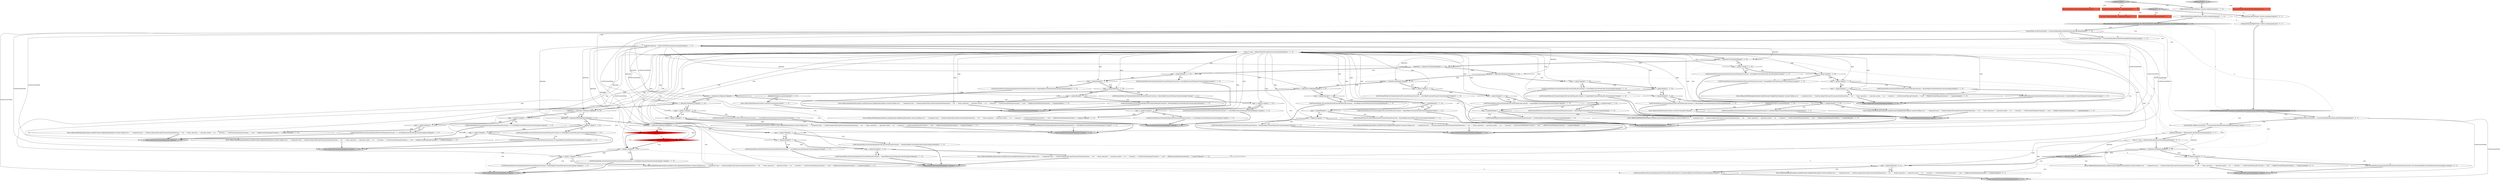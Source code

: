 digraph {
113 [style = filled, label = "BinaryMathNode irBinaryMathNode@@@2@@@['0', '1', '0']", fillcolor = tomato, shape = box image = "AAA0AAABBB2BBB"];
54 [style = filled, label = "type == @@@135@@@['1', '1', '0']", fillcolor = white, shape = diamond image = "AAA0AAABBB1BBB"];
46 [style = filled, label = "irLeftConstantNode.setConstant((int)irLeftConstantNode.getConstant() % (int)irRightConstantNode.getConstant())@@@54@@@['1', '1', '0']", fillcolor = white, shape = ellipse image = "AAA0AAABBB1BBB"];
95 [style = filled, label = "irLeftConstantNode.setConstant((long)irLeftConstantNode.getConstant() >> (int)irRightConstantNode.getConstant())@@@127@@@['1', '1', '0']", fillcolor = white, shape = ellipse image = "AAA0AAABBB1BBB"];
48 [style = filled, label = "scope.accept(irLeftConstantNode)@@@183@@@['1', '1', '0']", fillcolor = lightgray, shape = ellipse image = "AAA0AAABBB1BBB"];
49 [style = filled, label = "irBinaryMathNode.getLeftNode().visit(this,null)@@@3@@@['1', '1', '0']", fillcolor = white, shape = ellipse image = "AAA0AAABBB1BBB"];
135 [style = filled, label = "Consumer<ExpressionNode> scope@@@2@@@['0', '0', '1']", fillcolor = tomato, shape = box image = "AAA0AAABBB3BBB"];
18 [style = filled, label = "irLeftConstantNode.setConstant((long)irLeftConstantNode.getConstant() ^ (long)irRightConstantNode.getConstant())@@@166@@@['1', '1', '0']", fillcolor = white, shape = ellipse image = "AAA0AAABBB1BBB"];
59 [style = filled, label = "type == @@@165@@@['1', '1', '0']", fillcolor = white, shape = diamond image = "AAA0AAABBB1BBB"];
131 [style = filled, label = "throw irBooleanNode.getLocation().createError(new IllegalStateException(\"constant folding error: \" + \"unexpected type (\" + PainlessLookupUtility.typeToCanonicalTypeName(type) + \"( for \" + \"boolean operation (\" + operation.symbol + \"( on \" + \"constants (\" + irLeftConstantNode.getConstant() + \"( and (\" + irRightConstantNode.getConstant() + \"(\"))@@@24@@@['0', '0', '1']", fillcolor = white, shape = ellipse image = "AAA0AAABBB3BBB"];
114 [style = filled, label = "visitBinaryMath['0', '1', '0']", fillcolor = lightgray, shape = diamond image = "AAA0AAABBB2BBB"];
98 [style = filled, label = "scope.accept(irLeftConstantNode)@@@90@@@['1', '1', '0']", fillcolor = lightgray, shape = ellipse image = "AAA0AAABBB1BBB"];
70 [style = filled, label = "irLeftConstantNode.setConstant((long)irLeftConstantNode.getConstant() % (long)irRightConstantNode.getConstant())@@@57@@@['1', '1', '0']", fillcolor = white, shape = ellipse image = "AAA0AAABBB1BBB"];
110 [style = filled, label = "irLeftConstantNode.setConstant((long)irLeftConstantNode.getConstant() - (long)irRightConstantNode.getConstant())@@@97@@@['1', '1', '0']", fillcolor = white, shape = ellipse image = "AAA0AAABBB1BBB"];
65 [style = filled, label = "irLeftConstantNode.setConstant((double)irLeftConstantNode.getConstant() % (double)irRightConstantNode.getConstant())@@@63@@@['1', '1', '0']", fillcolor = white, shape = ellipse image = "AAA0AAABBB1BBB"];
128 [style = filled, label = "operation == Operation.OR@@@19@@@['0', '0', '1']", fillcolor = lightgray, shape = diamond image = "AAA0AAABBB3BBB"];
122 [style = filled, label = "Operation operation = irBooleanNode.getOperation()@@@8@@@['0', '0', '1']", fillcolor = white, shape = ellipse image = "AAA0AAABBB3BBB"];
125 [style = filled, label = "irBooleanNode.getRightNode().visit(this,null)@@@4@@@['0', '0', '1']", fillcolor = white, shape = ellipse image = "AAA0AAABBB3BBB"];
41 [style = filled, label = "type == @@@177@@@['1', '1', '0']", fillcolor = white, shape = diamond image = "AAA0AAABBB1BBB"];
14 [style = filled, label = "throw irBinaryMathNode.getLocation().createError(new IllegalStateException(\"constant folding error: \" + \"unexpected type (\" + PainlessLookupUtility.typeToCanonicalTypeName(type) + \"( for \" + \"binary operation (\" + operation.symbol + \"( on \" + \"constants (\" + irLeftConstantNode.getConstant() + \"( and (\" + irRightConstantNode.getConstant() + \"(\"))@@@181@@@['1', '1', '0']", fillcolor = white, shape = ellipse image = "AAA0AAABBB1BBB"];
32 [style = filled, label = "type == @@@36@@@['1', '1', '0']", fillcolor = white, shape = diamond image = "AAA0AAABBB1BBB"];
35 [style = filled, label = "type == @@@147@@@['1', '1', '0']", fillcolor = white, shape = diamond image = "AAA0AAABBB1BBB"];
129 [style = filled, label = "irLeftConstantNode.setConstant((boolean)irLeftConstantNode.getConstant() || (boolean)irRightConstantNode.getConstant())@@@21@@@['0', '0', '1']", fillcolor = white, shape = ellipse image = "AAA0AAABBB3BBB"];
90 [style = filled, label = "type == @@@84@@@['1', '1', '0']", fillcolor = white, shape = diamond image = "AAA0AAABBB1BBB"];
93 [style = filled, label = "ConstantNode irRightConstantNode = (ConstantNode)irBinaryMathNode.getRightNode()@@@7@@@['1', '1', '0']", fillcolor = white, shape = ellipse image = "AAA0AAABBB1BBB"];
7 [style = filled, label = "ArithmeticException ae@@@46@@@['1', '1', '0']", fillcolor = white, shape = diamond image = "AAA0AAABBB1BBB"];
39 [style = filled, label = "operation == Operation.REM@@@51@@@['1', '1', '0']", fillcolor = white, shape = diamond image = "AAA0AAABBB1BBB"];
67 [style = filled, label = "type == @@@56@@@['1', '1', '0']", fillcolor = white, shape = diamond image = "AAA0AAABBB1BBB"];
77 [style = filled, label = "ArithmeticException ae@@@69@@@['1', '1', '0']", fillcolor = white, shape = diamond image = "AAA0AAABBB1BBB"];
82 [style = filled, label = "irLeftConstantNode.setConstant((float)irLeftConstantNode.getConstant() / (float)irRightConstantNode.getConstant())@@@37@@@['1', '1', '0']", fillcolor = white, shape = ellipse image = "AAA0AAABBB1BBB"];
30 [style = filled, label = "throw irBinaryMathNode.getLocation().createError(new IllegalStateException(\"constant folding error: \" + \"unexpected type (\" + PainlessLookupUtility.typeToCanonicalTypeName(type) + \"( for \" + \"binary operation (\" + operation.symbol + \"( on \" + \"constants (\" + irLeftConstantNode.getConstant() + \"( and (\" + irRightConstantNode.getConstant() + \"(\"))@@@154@@@['1', '1', '0']", fillcolor = white, shape = ellipse image = "AAA0AAABBB1BBB"];
53 [style = filled, label = "type == @@@93@@@['1', '1', '0']", fillcolor = white, shape = diamond image = "AAA0AAABBB1BBB"];
33 [style = filled, label = "type == @@@96@@@['1', '1', '0']", fillcolor = white, shape = diamond image = "AAA0AAABBB1BBB"];
101 [style = filled, label = "throw irBinaryMathNode.getLocation().createError(new IllegalStateException(\"constant folding error: \" + \"unexpected type (\" + PainlessLookupUtility.typeToCanonicalTypeName(type) + \"( for \" + \"binary operation (\" + operation.symbol + \"( on \" + \"constants (\" + irLeftConstantNode.getConstant() + \"( and (\" + irRightConstantNode.getConstant() + \"(\"))@@@118@@@['1', '1', '0']", fillcolor = white, shape = ellipse image = "AAA0AAABBB1BBB"];
42 [style = filled, label = "operation == Operation.XOR@@@158@@@['1', '1', '0']", fillcolor = white, shape = diamond image = "AAA0AAABBB1BBB"];
121 [style = filled, label = "type == @@@20@@@['0', '0', '1']", fillcolor = white, shape = diamond image = "AAA0AAABBB3BBB"];
51 [style = filled, label = "type == @@@114@@@['1', '1', '0']", fillcolor = white, shape = diamond image = "AAA0AAABBB1BBB"];
124 [style = filled, label = "scope.accept(irLeftConstantNode)@@@26@@@['0', '0', '1']", fillcolor = lightgray, shape = ellipse image = "AAA0AAABBB3BBB"];
115 [style = filled, label = "operation == Operation.BWOR@@@173@@@['0', '1', '0']", fillcolor = red, shape = diamond image = "AAA1AAABBB2BBB"];
83 [style = filled, label = "type == @@@53@@@['1', '1', '0']", fillcolor = white, shape = diamond image = "AAA0AAABBB1BBB"];
117 [style = filled, label = "irLeftConstantNode.setConstant((boolean)irLeftConstantNode.getConstant() && (boolean)irRightConstantNode.getConstant())@@@12@@@['0', '0', '1']", fillcolor = white, shape = ellipse image = "AAA0AAABBB3BBB"];
60 [style = filled, label = "operation == Operation.RSH@@@122@@@['1', '1', '0']", fillcolor = white, shape = diamond image = "AAA0AAABBB1BBB"];
58 [style = filled, label = "irLeftConstantNode.setConstant((double)irLeftConstantNode.getConstant() * (double)irRightConstantNode.getConstant())@@@21@@@['1', '1', '0']", fillcolor = white, shape = ellipse image = "AAA0AAABBB1BBB"];
74 [style = filled, label = "throw irBinaryMathNode.getLocation().createError(new IllegalStateException(\"constant folding error: \" + \"unexpected type (\" + PainlessLookupUtility.typeToCanonicalTypeName(type) + \"( for \" + \"binary operation (\" + operation.symbol + \"( on \" + \"constants (\" + irLeftConstantNode.getConstant() + \"( and (\" + irRightConstantNode.getConstant() + \"(\"))@@@66@@@['1', '1', '0']", fillcolor = white, shape = ellipse image = "AAA0AAABBB1BBB"];
99 [style = filled, label = "irLeftConstantNode.setConstant((int)irLeftConstantNode.getConstant() >>> (int)irRightConstantNode.getConstant())@@@136@@@['1', '1', '0']", fillcolor = white, shape = ellipse image = "AAA0AAABBB1BBB"];
10 [style = filled, label = "type == @@@111@@@['1', '1', '0']", fillcolor = white, shape = diamond image = "AAA0AAABBB1BBB"];
118 [style = filled, label = "scope.accept(irLeftConstantNode)@@@17@@@['0', '0', '1']", fillcolor = lightgray, shape = ellipse image = "AAA0AAABBB3BBB"];
62 [style = filled, label = "irLeftConstantNode.setConstant((long)irLeftConstantNode.getConstant() >>> (int)irRightConstantNode.getConstant())@@@139@@@['1', '1', '0']", fillcolor = white, shape = ellipse image = "AAA0AAABBB1BBB"];
23 [style = filled, label = "type == @@@123@@@['1', '1', '0']", fillcolor = white, shape = diamond image = "AAA0AAABBB1BBB"];
5 [style = filled, label = "type == @@@17@@@['1', '1', '0']", fillcolor = white, shape = diamond image = "AAA0AAABBB1BBB"];
112 [style = filled, label = "irLeftConstantNode.setConstant((float)irLeftConstantNode.getConstant() + (float)irRightConstantNode.getConstant())@@@82@@@['1', '1', '0']", fillcolor = white, shape = ellipse image = "AAA0AAABBB1BBB"];
89 [style = filled, label = "irBinaryMathNode.getRightNode().visit(this,null)@@@4@@@['1', '1', '0']", fillcolor = white, shape = ellipse image = "AAA0AAABBB1BBB"];
15 [style = filled, label = "scope.accept(irLeftConstantNode)@@@108@@@['1', '1', '0']", fillcolor = lightgray, shape = ellipse image = "AAA0AAABBB1BBB"];
104 [style = filled, label = "irBinaryMathNode.getLeftNode() instanceof ConstantNode && irBinaryMathNode.getRightNode() instanceof ConstantNode@@@5@@@['1', '1', '0']", fillcolor = lightgray, shape = diamond image = "AAA0AAABBB1BBB"];
40 [style = filled, label = "irLeftConstantNode.setConstant((int)irLeftConstantNode.getConstant() >> (int)irRightConstantNode.getConstant())@@@124@@@['1', '1', '0']", fillcolor = white, shape = ellipse image = "AAA0AAABBB1BBB"];
28 [style = filled, label = "scope.accept(irLeftConstantNode)@@@144@@@['1', '1', '0']", fillcolor = lightgray, shape = ellipse image = "AAA0AAABBB1BBB"];
29 [style = filled, label = "irLeftConstantNode.setConstant((int)irLeftConstantNode.getConstant() / (int)irRightConstantNode.getConstant())@@@31@@@['1', '1', '0']", fillcolor = white, shape = ellipse image = "AAA0AAABBB1BBB"];
16 [style = filled, label = "throw irBinaryMathNode.getLocation().createError(new IllegalStateException(\"constant folding error: \" + \"unexpected type (\" + PainlessLookupUtility.typeToCanonicalTypeName(type) + \"( for \" + \"binary operation (\" + operation.symbol + \"( on \" + \"constants (\" + irLeftConstantNode.getConstant() + \"( and (\" + irRightConstantNode.getConstant() + \"(\"))@@@24@@@['1', '1', '0']", fillcolor = white, shape = ellipse image = "AAA0AAABBB1BBB"];
85 [style = filled, label = "scope.accept(irLeftConstantNode)@@@26@@@['1', '1', '0']", fillcolor = lightgray, shape = ellipse image = "AAA0AAABBB1BBB"];
107 [style = filled, label = "Operation operation = irBinaryMathNode.getOperation()@@@8@@@['1', '1', '0']", fillcolor = white, shape = ellipse image = "AAA0AAABBB1BBB"];
11 [style = filled, label = "irLeftConstantNode.setConstant((float)irLeftConstantNode.getConstant() - (float)irRightConstantNode.getConstant())@@@100@@@['1', '1', '0']", fillcolor = white, shape = ellipse image = "AAA0AAABBB1BBB"];
105 [style = filled, label = "scope.accept(irLeftConstantNode)@@@49@@@['1', '1', '0']", fillcolor = lightgray, shape = ellipse image = "AAA0AAABBB1BBB"];
123 [style = filled, label = "ConstantNode irRightConstantNode = (ConstantNode)irBooleanNode.getRightNode()@@@7@@@['0', '0', '1']", fillcolor = white, shape = ellipse image = "AAA0AAABBB3BBB"];
27 [style = filled, label = "irLeftConstantNode.setConstant((boolean)irLeftConstantNode.getConstant() ^ (boolean)irRightConstantNode.getConstant())@@@160@@@['1', '1', '0']", fillcolor = white, shape = ellipse image = "AAA0AAABBB1BBB"];
66 [style = filled, label = "scope.accept(irLeftConstantNode)@@@156@@@['1', '1', '0']", fillcolor = lightgray, shape = ellipse image = "AAA0AAABBB1BBB"];
86 [style = filled, label = "type == @@@75@@@['1', '1', '0']", fillcolor = white, shape = diamond image = "AAA0AAABBB1BBB"];
9 [style = filled, label = "type == @@@33@@@['1', '1', '0']", fillcolor = white, shape = diamond image = "AAA0AAABBB1BBB"];
45 [style = filled, label = "type == @@@30@@@['1', '1', '0']", fillcolor = white, shape = diamond image = "AAA0AAABBB1BBB"];
116 [style = filled, label = "type == @@@11@@@['0', '0', '1']", fillcolor = white, shape = diamond image = "AAA0AAABBB3BBB"];
75 [style = filled, label = "irLeftConstantNode.setConstant((int)irLeftConstantNode.getConstant() * (int)irRightConstantNode.getConstant())@@@12@@@['1', '1', '0']", fillcolor = white, shape = ellipse image = "AAA0AAABBB1BBB"];
3 [style = filled, label = "irLeftConstantNode.setConstant((long)irLeftConstantNode.getConstant() << (int)irRightConstantNode.getConstant())@@@115@@@['1', '1', '0']", fillcolor = white, shape = ellipse image = "AAA0AAABBB1BBB"];
47 [style = filled, label = "irLeftConstantNode.setConstant((long)irLeftConstantNode.getConstant() & (long)irRightConstantNode.getConstant())@@@151@@@['1', '1', '0']", fillcolor = white, shape = ellipse image = "AAA0AAABBB1BBB"];
106 [style = filled, label = "visitBinaryMath['1', '0', '0']", fillcolor = lightgray, shape = diamond image = "AAA0AAABBB1BBB"];
50 [style = filled, label = "irLeftConstantNode.setConstant((float)irLeftConstantNode.getConstant() * (float)irRightConstantNode.getConstant())@@@18@@@['1', '1', '0']", fillcolor = white, shape = ellipse image = "AAA0AAABBB1BBB"];
43 [style = filled, label = "irLeftConstantNode.setConstant((double)irLeftConstantNode.getConstant() - (double)irRightConstantNode.getConstant())@@@103@@@['1', '1', '0']", fillcolor = white, shape = ellipse image = "AAA0AAABBB1BBB"];
80 [style = filled, label = "type == @@@59@@@['1', '1', '0']", fillcolor = white, shape = diamond image = "AAA0AAABBB1BBB"];
134 [style = filled, label = "operation == Operation.AND@@@10@@@['0', '0', '1']", fillcolor = white, shape = diamond image = "AAA0AAABBB3BBB"];
97 [style = filled, label = "operation == Operation.BWAND@@@146@@@['1', '1', '0']", fillcolor = white, shape = diamond image = "AAA0AAABBB1BBB"];
132 [style = filled, label = "throw irBooleanNode.getLocation().createError(new IllegalStateException(\"constant folding error: \" + \"unexpected type (\" + PainlessLookupUtility.typeToCanonicalTypeName(type) + \"( for \" + \"binary operation (\" + operation.symbol + \"( on \" + \"constants (\" + irLeftConstantNode.getConstant() + \"( and (\" + irRightConstantNode.getConstant() + \"(\"))@@@15@@@['0', '0', '1']", fillcolor = white, shape = ellipse image = "AAA0AAABBB3BBB"];
127 [style = filled, label = "visitBoolean['0', '0', '1']", fillcolor = lightgray, shape = diamond image = "AAA0AAABBB3BBB"];
100 [style = filled, label = "irLeftConstantNode.setConstant((int)irLeftConstantNode.getConstant() | (int)irRightConstantNode.getConstant())@@@175@@@['1', '1', '0']", fillcolor = white, shape = ellipse image = "AAA0AAABBB1BBB"];
79 [style = filled, label = "irLeftConstantNode.setConstant((int)irLeftConstantNode.getConstant() + (int)irRightConstantNode.getConstant())@@@76@@@['1', '1', '0']", fillcolor = white, shape = ellipse image = "AAA0AAABBB1BBB"];
92 [style = filled, label = "scope.accept(irLeftConstantNode)@@@120@@@['1', '1', '0']", fillcolor = lightgray, shape = ellipse image = "AAA0AAABBB1BBB"];
22 [style = filled, label = "ConstantNode irLeftConstantNode = (ConstantNode)irBinaryMathNode.getLeftNode()@@@6@@@['1', '1', '0']", fillcolor = white, shape = ellipse image = "AAA0AAABBB1BBB"];
91 [style = filled, label = "irLeftConstantNode.setConstant((long)irLeftConstantNode.getConstant() | (long)irRightConstantNode.getConstant())@@@178@@@['1', '1', '0']", fillcolor = white, shape = ellipse image = "AAA0AAABBB1BBB"];
72 [style = filled, label = "operation == Operation.USH@@@134@@@['1', '1', '0']", fillcolor = white, shape = diamond image = "AAA0AAABBB1BBB"];
61 [style = filled, label = "Class<?> type = irBinaryMathNode.getExpressionType()@@@9@@@['1', '1', '0']", fillcolor = white, shape = ellipse image = "AAA0AAABBB1BBB"];
38 [style = filled, label = "type == @@@102@@@['1', '1', '0']", fillcolor = white, shape = diamond image = "AAA0AAABBB1BBB"];
13 [style = filled, label = "type == @@@174@@@['1', '1', '0']", fillcolor = white, shape = diamond image = "AAA0AAABBB1BBB"];
37 [style = filled, label = "operation == Operation.MUL@@@10@@@['1', '1', '0']", fillcolor = white, shape = diamond image = "AAA0AAABBB1BBB"];
26 [style = filled, label = "irLeftConstantNode.setConstant((double)irLeftConstantNode.getConstant() + (double)irRightConstantNode.getConstant())@@@85@@@['1', '1', '0']", fillcolor = white, shape = ellipse image = "AAA0AAABBB1BBB"];
119 [style = filled, label = "irBooleanNode.getLeftNode() instanceof ConstantNode && irBooleanNode.getRightNode() instanceof ConstantNode@@@5@@@['0', '0', '1']", fillcolor = lightgray, shape = diamond image = "AAA0AAABBB3BBB"];
52 [style = filled, label = "irLeftConstantNode.setConstant((int)irLeftConstantNode.getConstant() - (int)irRightConstantNode.getConstant())@@@94@@@['1', '1', '0']", fillcolor = white, shape = ellipse image = "AAA0AAABBB1BBB"];
120 [style = filled, label = "irBooleanNode.getLeftNode().visit(this,null)@@@3@@@['0', '0', '1']", fillcolor = white, shape = ellipse image = "AAA0AAABBB3BBB"];
130 [style = filled, label = "Class<?> type = irBooleanNode.getExpressionType()@@@9@@@['0', '0', '1']", fillcolor = white, shape = ellipse image = "AAA0AAABBB3BBB"];
1 [style = filled, label = "scope.accept(irLeftConstantNode)@@@132@@@['1', '1', '0']", fillcolor = lightgray, shape = ellipse image = "AAA0AAABBB1BBB"];
88 [style = filled, label = "throw irBinaryMathNode.getLocation().createError(new IllegalStateException(\"constant folding error: \" + \"unexpected type (\" + PainlessLookupUtility.typeToCanonicalTypeName(type) + \"( for \" + \"binary operation (\" + operation.symbol + \"( on \" + \"constants (\" + irLeftConstantNode.getConstant() + \"( and (\" + irRightConstantNode.getConstant() + \"(\"))@@@142@@@['1', '1', '0']", fillcolor = white, shape = ellipse image = "AAA0AAABBB1BBB"];
133 [style = filled, label = "ConstantNode irLeftConstantNode = (ConstantNode)irBooleanNode.getLeftNode()@@@6@@@['0', '0', '1']", fillcolor = white, shape = ellipse image = "AAA0AAABBB3BBB"];
78 [style = filled, label = "type == @@@138@@@['1', '1', '0']", fillcolor = white, shape = diamond image = "AAA0AAABBB1BBB"];
24 [style = filled, label = "operation == Operation.ADD@@@74@@@['1', '1', '0']", fillcolor = white, shape = diamond image = "AAA0AAABBB1BBB"];
19 [style = filled, label = "irLeftConstantNode.setConstant((long)irLeftConstantNode.getConstant() * (long)irRightConstantNode.getConstant())@@@15@@@['1', '1', '0']", fillcolor = white, shape = ellipse image = "AAA0AAABBB1BBB"];
84 [style = filled, label = "operation == Operation.OR@@@173@@@['1', '0', '0']", fillcolor = red, shape = diamond image = "AAA1AAABBB1BBB"];
34 [style = filled, label = "irLeftConstantNode.setConstant((int)irLeftConstantNode.getConstant() << (int)irRightConstantNode.getConstant())@@@112@@@['1', '1', '0']", fillcolor = white, shape = ellipse image = "AAA0AAABBB1BBB"];
57 [style = filled, label = "operation == Operation.DIV@@@28@@@['1', '1', '0']", fillcolor = white, shape = diamond image = "AAA0AAABBB1BBB"];
71 [style = filled, label = "throw irBinaryMathNode.getLocation().createError(new IllegalStateException(\"constant folding error: \" + \"unexpected type (\" + PainlessLookupUtility.typeToCanonicalTypeName(type) + \"( for \" + \"binary operation (\" + operation.symbol + \"( on \" + \"constants (\" + irLeftConstantNode.getConstant() + \"( and (\" + irRightConstantNode.getConstant() + \"(\"))@@@106@@@['1', '1', '0']", fillcolor = white, shape = ellipse image = "AAA0AAABBB1BBB"];
17 [style = filled, label = "type == @@@150@@@['1', '1', '0']", fillcolor = white, shape = diamond image = "AAA0AAABBB1BBB"];
69 [style = filled, label = "irLeftConstantNode.setConstant((long)irLeftConstantNode.getConstant() / (long)irRightConstantNode.getConstant())@@@34@@@['1', '1', '0']", fillcolor = white, shape = ellipse image = "AAA0AAABBB1BBB"];
111 [style = filled, label = "throw irBinaryMathNode.getLocation().createError(new IllegalStateException(\"constant folding error: \" + \"unexpected type (\" + PainlessLookupUtility.typeToCanonicalTypeName(type) + \"( for \" + \"binary operation (\" + operation.symbol + \"( on \" + \"constants (\" + irLeftConstantNode.getConstant() + \"( and (\" + irRightConstantNode.getConstant() + \"(\"))@@@43@@@['1', '1', '0']", fillcolor = white, shape = ellipse image = "AAA0AAABBB1BBB"];
31 [style = filled, label = "type == @@@126@@@['1', '1', '0']", fillcolor = white, shape = diamond image = "AAA0AAABBB1BBB"];
44 [style = filled, label = "irLeftConstantNode.setConstant((float)irLeftConstantNode.getConstant() % (float)irRightConstantNode.getConstant())@@@60@@@['1', '1', '0']", fillcolor = white, shape = ellipse image = "AAA0AAABBB1BBB"];
21 [style = filled, label = "scope.accept(irLeftConstantNode)@@@72@@@['1', '1', '0']", fillcolor = lightgray, shape = ellipse image = "AAA0AAABBB1BBB"];
56 [style = filled, label = "irLeftConstantNode.setConstant((int)irLeftConstantNode.getConstant() & (int)irRightConstantNode.getConstant())@@@148@@@['1', '1', '0']", fillcolor = white, shape = ellipse image = "AAA0AAABBB1BBB"];
76 [style = filled, label = "throw irBinaryMathNode.getLocation().createError(ae)@@@47@@@['1', '1', '0']", fillcolor = white, shape = ellipse image = "AAA0AAABBB1BBB"];
87 [style = filled, label = "operation == Operation.SUB@@@92@@@['1', '1', '0']", fillcolor = white, shape = diamond image = "AAA0AAABBB1BBB"];
81 [style = filled, label = "type == @@@78@@@['1', '1', '0']", fillcolor = white, shape = diamond image = "AAA0AAABBB1BBB"];
20 [style = filled, label = "type == @@@159@@@['1', '1', '0']", fillcolor = white, shape = diamond image = "AAA0AAABBB1BBB"];
6 [style = filled, label = "type == @@@162@@@['1', '1', '0']", fillcolor = white, shape = diamond image = "AAA0AAABBB1BBB"];
108 [style = filled, label = "irLeftConstantNode.setConstant((double)irLeftConstantNode.getConstant() / (double)irRightConstantNode.getConstant())@@@40@@@['1', '1', '0']", fillcolor = white, shape = ellipse image = "AAA0AAABBB1BBB"];
96 [style = filled, label = "type == @@@39@@@['1', '1', '0']", fillcolor = white, shape = diamond image = "AAA0AAABBB1BBB"];
109 [style = filled, label = "throw irBinaryMathNode.getLocation().createError(new IllegalStateException(\"constant folding error: \" + \"unexpected type (\" + PainlessLookupUtility.typeToCanonicalTypeName(type) + \"( for \" + \"binary operation (\" + operation.symbol + \"( on \" + \"constants (\" + irLeftConstantNode.getConstant() + \"( and (\" + irRightConstantNode.getConstant() + \"(\"))@@@130@@@['1', '1', '0']", fillcolor = white, shape = ellipse image = "AAA0AAABBB1BBB"];
68 [style = filled, label = "type == @@@11@@@['1', '1', '0']", fillcolor = white, shape = diamond image = "AAA0AAABBB1BBB"];
73 [style = filled, label = "throw irBinaryMathNode.getLocation().createError(ae)@@@70@@@['1', '1', '0']", fillcolor = white, shape = ellipse image = "AAA0AAABBB1BBB"];
64 [style = filled, label = "Consumer<ExpressionNode> scope@@@2@@@['1', '1', '0']", fillcolor = tomato, shape = box image = "AAA0AAABBB1BBB"];
25 [style = filled, label = "operation == Operation.LSH@@@110@@@['1', '1', '0']", fillcolor = white, shape = diamond image = "AAA0AAABBB1BBB"];
126 [style = filled, label = "BooleanNode irBooleanNode@@@2@@@['0', '0', '1']", fillcolor = tomato, shape = box image = "AAA0AAABBB3BBB"];
94 [style = filled, label = "type == @@@20@@@['1', '1', '0']", fillcolor = white, shape = diamond image = "AAA0AAABBB1BBB"];
12 [style = filled, label = "irLeftConstantNode.setConstant((int)irLeftConstantNode.getConstant() ^ (int)irRightConstantNode.getConstant())@@@163@@@['1', '1', '0']", fillcolor = white, shape = ellipse image = "AAA0AAABBB1BBB"];
55 [style = filled, label = "type == @@@62@@@['1', '1', '0']", fillcolor = white, shape = diamond image = "AAA0AAABBB1BBB"];
63 [style = filled, label = "BinaryMathNode irBinaryMathNode@@@2@@@['1', '0', '0']", fillcolor = tomato, shape = box image = "AAA0AAABBB1BBB"];
102 [style = filled, label = "irLeftConstantNode.setConstant((long)irLeftConstantNode.getConstant() + (long)irRightConstantNode.getConstant())@@@79@@@['1', '1', '0']", fillcolor = white, shape = ellipse image = "AAA0AAABBB1BBB"];
0 [style = filled, label = "throw irBinaryMathNode.getLocation().createError(new IllegalStateException(\"constant folding error: \" + \"unexpected type (\" + PainlessLookupUtility.typeToCanonicalTypeName(type) + \"( for \" + \"binary operation (\" + operation.symbol + \"( on \" + \"constants (\" + irLeftConstantNode.getConstant() + \"( and (\" + irRightConstantNode.getConstant() + \"(\"))@@@169@@@['1', '1', '0']", fillcolor = white, shape = ellipse image = "AAA0AAABBB1BBB"];
8 [style = filled, label = "type == @@@14@@@['1', '1', '0']", fillcolor = white, shape = diamond image = "AAA0AAABBB1BBB"];
2 [style = filled, label = "type == @@@99@@@['1', '1', '0']", fillcolor = white, shape = diamond image = "AAA0AAABBB1BBB"];
103 [style = filled, label = "throw irBinaryMathNode.getLocation().createError(new IllegalStateException(\"constant folding error: \" + \"unexpected type (\" + PainlessLookupUtility.typeToCanonicalTypeName(type) + \"( for \" + \"binary operation (\" + operation.symbol + \"( on \" + \"constants (\" + irLeftConstantNode.getConstant() + \"( and (\" + irRightConstantNode.getConstant() + \"(\"))@@@88@@@['1', '1', '0']", fillcolor = white, shape = ellipse image = "AAA0AAABBB1BBB"];
4 [style = filled, label = "type == @@@81@@@['1', '1', '0']", fillcolor = white, shape = diamond image = "AAA0AAABBB1BBB"];
36 [style = filled, label = "scope.accept(irLeftConstantNode)@@@171@@@['1', '1', '0']", fillcolor = lightgray, shape = ellipse image = "AAA0AAABBB1BBB"];
53->52 [style = dotted, label="true"];
73->21 [style = bold, label=""];
42->84 [style = bold, label=""];
61->83 [style = solid, label="type"];
2->11 [style = dotted, label="true"];
22->98 [style = solid, label="irLeftConstantNode"];
90->26 [style = dotted, label="true"];
55->74 [style = bold, label=""];
107->61 [style = bold, label=""];
93->107 [style = bold, label=""];
49->120 [style = dashed, label="0"];
97->42 [style = bold, label=""];
96->111 [style = dotted, label="false"];
81->102 [style = bold, label=""];
90->103 [style = dotted, label="false"];
59->18 [style = dotted, label="true"];
83->46 [style = dotted, label="true"];
64->135 [style = dashed, label="0"];
14->48 [style = bold, label=""];
120->125 [style = bold, label=""];
87->53 [style = bold, label=""];
68->75 [style = dotted, label="true"];
72->97 [style = bold, label=""];
96->108 [style = dotted, label="true"];
130->131 [style = solid, label="type"];
33->110 [style = bold, label=""];
53->52 [style = bold, label=""];
130->116 [style = solid, label="type"];
9->32 [style = bold, label=""];
61->53 [style = solid, label="type"];
22->66 [style = solid, label="irLeftConstantNode"];
61->14 [style = solid, label="type"];
61->90 [style = solid, label="type"];
61->35 [style = solid, label="type"];
61->0 [style = solid, label="type"];
34->92 [style = bold, label=""];
6->59 [style = dotted, label="false"];
10->34 [style = bold, label=""];
51->101 [style = dotted, label="false"];
70->21 [style = bold, label=""];
55->74 [style = dotted, label="false"];
13->100 [style = dotted, label="true"];
68->8 [style = dotted, label="false"];
121->131 [style = bold, label=""];
82->105 [style = bold, label=""];
83->67 [style = bold, label=""];
19->85 [style = bold, label=""];
80->44 [style = dotted, label="true"];
133->123 [style = bold, label=""];
8->19 [style = dotted, label="true"];
61->4 [style = solid, label="type"];
107->24 [style = solid, label="operation"];
61->81 [style = solid, label="type"];
67->80 [style = bold, label=""];
89->125 [style = dashed, label="0"];
61->32 [style = solid, label="type"];
122->130 [style = bold, label=""];
17->47 [style = dotted, label="true"];
37->57 [style = dotted, label="false"];
61->74 [style = solid, label="type"];
127->126 [style = dotted, label="true"];
61->33 [style = solid, label="type"];
96->111 [style = bold, label=""];
78->62 [style = bold, label=""];
45->9 [style = bold, label=""];
33->2 [style = bold, label=""];
61->59 [style = solid, label="type"];
22->36 [style = solid, label="irLeftConstantNode"];
37->68 [style = dotted, label="true"];
39->21 [style = dotted, label="true"];
37->68 [style = bold, label=""];
2->38 [style = dotted, label="false"];
107->25 [style = solid, label="operation"];
8->19 [style = bold, label=""];
17->47 [style = bold, label=""];
112->98 [style = bold, label=""];
61->130 [style = dashed, label="0"];
60->23 [style = dotted, label="true"];
61->31 [style = solid, label="type"];
119->133 [style = bold, label=""];
24->86 [style = dotted, label="true"];
20->6 [style = bold, label=""];
67->80 [style = dotted, label="false"];
11->15 [style = bold, label=""];
81->102 [style = dotted, label="true"];
61->16 [style = solid, label="type"];
51->3 [style = bold, label=""];
55->65 [style = dotted, label="true"];
130->121 [style = solid, label="type"];
68->75 [style = bold, label=""];
127->120 [style = bold, label=""];
22->93 [style = bold, label=""];
86->79 [style = bold, label=""];
130->134 [style = bold, label=""];
68->8 [style = bold, label=""];
22->92 [style = solid, label="irLeftConstantNode"];
61->78 [style = solid, label="type"];
115->48 [style = dotted, label="true"];
69->105 [style = bold, label=""];
57->45 [style = dotted, label="true"];
3->92 [style = bold, label=""];
94->58 [style = dotted, label="true"];
84->13 [style = bold, label=""];
134->116 [style = dotted, label="true"];
107->57 [style = solid, label="operation"];
61->68 [style = solid, label="type"];
20->27 [style = bold, label=""];
107->37 [style = solid, label="operation"];
122->134 [style = solid, label="operation"];
122->128 [style = solid, label="operation"];
106->64 [style = dotted, label="true"];
57->39 [style = dotted, label="false"];
41->91 [style = dotted, label="true"];
4->112 [style = dotted, label="true"];
57->105 [style = dotted, label="true"];
115->13 [style = bold, label=""];
54->78 [style = dotted, label="false"];
119->134 [style = dotted, label="true"];
61->23 [style = solid, label="type"];
116->117 [style = dotted, label="true"];
37->134 [style = dashed, label="0"];
17->30 [style = dotted, label="false"];
77->73 [style = dotted, label="true"];
107->87 [style = solid, label="operation"];
72->28 [style = dotted, label="true"];
7->76 [style = dotted, label="true"];
45->29 [style = bold, label=""];
0->36 [style = bold, label=""];
55->65 [style = bold, label=""];
16->85 [style = bold, label=""];
95->1 [style = bold, label=""];
61->101 [style = solid, label="type"];
114->64 [style = dotted, label="true"];
61->67 [style = solid, label="type"];
107->122 [style = dashed, label="0"];
23->31 [style = dotted, label="false"];
99->28 [style = bold, label=""];
103->98 [style = bold, label=""];
125->119 [style = bold, label=""];
59->0 [style = dotted, label="false"];
90->103 [style = bold, label=""];
61->13 [style = solid, label="type"];
9->32 [style = dotted, label="false"];
22->1 [style = solid, label="irLeftConstantNode"];
86->81 [style = dotted, label="false"];
79->98 [style = bold, label=""];
127->135 [style = dotted, label="true"];
65->21 [style = bold, label=""];
38->71 [style = dotted, label="false"];
42->20 [style = dotted, label="true"];
54->99 [style = dotted, label="true"];
61->96 [style = solid, label="type"];
5->50 [style = dotted, label="true"];
61->30 [style = solid, label="type"];
13->100 [style = bold, label=""];
2->11 [style = bold, label=""];
134->128 [style = bold, label=""];
37->57 [style = bold, label=""];
25->60 [style = dotted, label="false"];
75->85 [style = bold, label=""];
104->61 [style = dotted, label="true"];
97->42 [style = dotted, label="false"];
27->36 [style = bold, label=""];
86->81 [style = bold, label=""];
84->115 [style = dashed, label="0"];
107->42 [style = solid, label="operation"];
31->109 [style = dotted, label="false"];
22->28 [style = solid, label="irLeftConstantNode"];
47->66 [style = bold, label=""];
42->20 [style = bold, label=""];
29->105 [style = bold, label=""];
134->116 [style = bold, label=""];
61->10 [style = solid, label="type"];
33->110 [style = dotted, label="true"];
116->117 [style = bold, label=""];
17->30 [style = bold, label=""];
61->9 [style = solid, label="type"];
35->56 [style = bold, label=""];
97->35 [style = dotted, label="true"];
40->1 [style = bold, label=""];
32->82 [style = dotted, label="true"];
8->5 [style = bold, label=""];
13->41 [style = dotted, label="false"];
43->15 [style = bold, label=""];
93->123 [style = dashed, label="0"];
116->132 [style = dotted, label="false"];
104->37 [style = dotted, label="true"];
86->79 [style = dotted, label="true"];
25->60 [style = bold, label=""];
4->112 [style = bold, label=""];
104->119 [style = dashed, label="0"];
134->128 [style = dotted, label="false"];
104->22 [style = dotted, label="true"];
58->85 [style = bold, label=""];
61->37 [style = bold, label=""];
61->54 [style = solid, label="type"];
10->34 [style = dotted, label="true"];
109->1 [style = bold, label=""];
20->27 [style = dotted, label="true"];
14->131 [style = dashed, label="0"];
61->2 [style = solid, label="type"];
61->41 [style = solid, label="type"];
31->109 [style = bold, label=""];
37->85 [style = dotted, label="true"];
22->133 [style = dashed, label="0"];
22->21 [style = solid, label="irLeftConstantNode"];
53->33 [style = dotted, label="false"];
91->48 [style = bold, label=""];
24->98 [style = dotted, label="true"];
84->13 [style = dotted, label="true"];
25->10 [style = bold, label=""];
54->78 [style = bold, label=""];
100->48 [style = bold, label=""];
51->101 [style = bold, label=""];
42->115 [style = dotted, label="false"];
44->21 [style = bold, label=""];
54->99 [style = bold, label=""];
31->95 [style = dotted, label="true"];
45->9 [style = dotted, label="false"];
24->87 [style = bold, label=""];
42->115 [style = bold, label=""];
5->94 [style = bold, label=""];
7->76 [style = bold, label=""];
4->90 [style = bold, label=""];
61->109 [style = solid, label="type"];
6->12 [style = dotted, label="true"];
25->10 [style = dotted, label="true"];
128->121 [style = bold, label=""];
61->38 [style = solid, label="type"];
23->31 [style = bold, label=""];
61->71 [style = solid, label="type"];
20->6 [style = dotted, label="false"];
27->117 [style = dashed, label="0"];
31->95 [style = bold, label=""];
77->73 [style = bold, label=""];
61->80 [style = solid, label="type"];
39->24 [style = dotted, label="false"];
67->70 [style = bold, label=""];
71->15 [style = bold, label=""];
41->14 [style = dotted, label="false"];
121->129 [style = bold, label=""];
9->69 [style = dotted, label="true"];
106->63 [style = dotted, label="true"];
116->132 [style = bold, label=""];
80->44 [style = bold, label=""];
39->83 [style = bold, label=""];
128->124 [style = dotted, label="true"];
32->96 [style = bold, label=""];
83->67 [style = dotted, label="false"];
8->5 [style = dotted, label="false"];
41->91 [style = bold, label=""];
81->4 [style = dotted, label="false"];
6->59 [style = bold, label=""];
50->85 [style = bold, label=""];
84->48 [style = dotted, label="true"];
67->70 [style = dotted, label="true"];
114->49 [style = bold, label=""];
134->118 [style = dotted, label="true"];
110->15 [style = bold, label=""];
132->118 [style = bold, label=""];
133->124 [style = solid, label="irLeftConstantNode"];
30->66 [style = bold, label=""];
61->86 [style = solid, label="type"];
80->55 [style = dotted, label="false"];
87->25 [style = dotted, label="false"];
97->66 [style = dotted, label="true"];
107->60 [style = solid, label="operation"];
61->20 [style = solid, label="type"];
78->88 [style = dotted, label="false"];
2->38 [style = bold, label=""];
89->104 [style = bold, label=""];
94->16 [style = dotted, label="false"];
107->72 [style = solid, label="operation"];
96->108 [style = bold, label=""];
107->115 [style = solid, label="operation"];
59->0 [style = bold, label=""];
119->133 [style = dotted, label="true"];
5->50 [style = bold, label=""];
94->58 [style = bold, label=""];
111->105 [style = bold, label=""];
107->39 [style = solid, label="operation"];
129->124 [style = bold, label=""];
25->92 [style = dotted, label="true"];
32->96 [style = dotted, label="false"];
39->24 [style = bold, label=""];
74->21 [style = bold, label=""];
61->55 [style = solid, label="type"];
46->21 [style = bold, label=""];
9->69 [style = bold, label=""];
57->39 [style = bold, label=""];
0->132 [style = dashed, label="0"];
22->105 [style = solid, label="irLeftConstantNode"];
106->49 [style = bold, label=""];
61->17 [style = solid, label="type"];
114->113 [style = dotted, label="true"];
42->84 [style = dotted, label="false"];
107->97 [style = solid, label="operation"];
61->45 [style = solid, label="type"];
24->87 [style = dotted, label="false"];
60->23 [style = bold, label=""];
94->16 [style = bold, label=""];
90->26 [style = bold, label=""];
10->51 [style = bold, label=""];
107->84 [style = solid, label="operation"];
61->8 [style = solid, label="type"];
4->90 [style = dotted, label="false"];
42->36 [style = dotted, label="true"];
61->51 [style = solid, label="type"];
128->121 [style = dotted, label="true"];
22->48 [style = solid, label="irLeftConstantNode"];
57->45 [style = bold, label=""];
61->94 [style = solid, label="type"];
23->40 [style = dotted, label="true"];
104->22 [style = bold, label=""];
32->82 [style = bold, label=""];
22->85 [style = solid, label="irLeftConstantNode"];
60->1 [style = dotted, label="true"];
35->17 [style = bold, label=""];
59->18 [style = bold, label=""];
62->28 [style = bold, label=""];
53->33 [style = bold, label=""];
104->107 [style = dotted, label="true"];
121->131 [style = dotted, label="false"];
130->132 [style = solid, label="type"];
121->129 [style = dotted, label="true"];
81->4 [style = bold, label=""];
101->92 [style = bold, label=""];
61->5 [style = solid, label="type"];
52->15 [style = bold, label=""];
87->25 [style = bold, label=""];
78->88 [style = bold, label=""];
104->93 [style = dotted, label="true"];
97->35 [style = bold, label=""];
102->98 [style = bold, label=""];
45->29 [style = dotted, label="true"];
12->36 [style = bold, label=""];
87->53 [style = dotted, label="true"];
56->66 [style = bold, label=""];
131->124 [style = bold, label=""];
133->118 [style = solid, label="irLeftConstantNode"];
119->122 [style = dotted, label="true"];
39->83 [style = dotted, label="true"];
13->41 [style = bold, label=""];
80->55 [style = bold, label=""];
108->105 [style = bold, label=""];
60->72 [style = bold, label=""];
24->86 [style = bold, label=""];
35->17 [style = dotted, label="false"];
61->111 [style = solid, label="type"];
88->28 [style = bold, label=""];
117->118 [style = bold, label=""];
49->89 [style = bold, label=""];
72->97 [style = dotted, label="false"];
61->6 [style = solid, label="type"];
5->94 [style = dotted, label="false"];
119->130 [style = dotted, label="true"];
38->43 [style = bold, label=""];
41->14 [style = bold, label=""];
6->12 [style = bold, label=""];
76->105 [style = bold, label=""];
72->54 [style = bold, label=""];
18->36 [style = bold, label=""];
115->13 [style = dotted, label="true"];
123->122 [style = bold, label=""];
33->2 [style = dotted, label="false"];
51->3 [style = dotted, label="true"];
100->129 [style = dashed, label="0"];
83->46 [style = bold, label=""];
10->51 [style = dotted, label="false"];
26->98 [style = bold, label=""];
78->62 [style = dotted, label="true"];
38->43 [style = dotted, label="true"];
61->88 [style = solid, label="type"];
23->40 [style = bold, label=""];
22->15 [style = solid, label="irLeftConstantNode"];
61->103 [style = solid, label="type"];
119->123 [style = dotted, label="true"];
87->15 [style = dotted, label="true"];
13->121 [style = dashed, label="0"];
60->72 [style = dotted, label="false"];
72->54 [style = dotted, label="true"];
35->56 [style = dotted, label="true"];
38->71 [style = bold, label=""];
}
